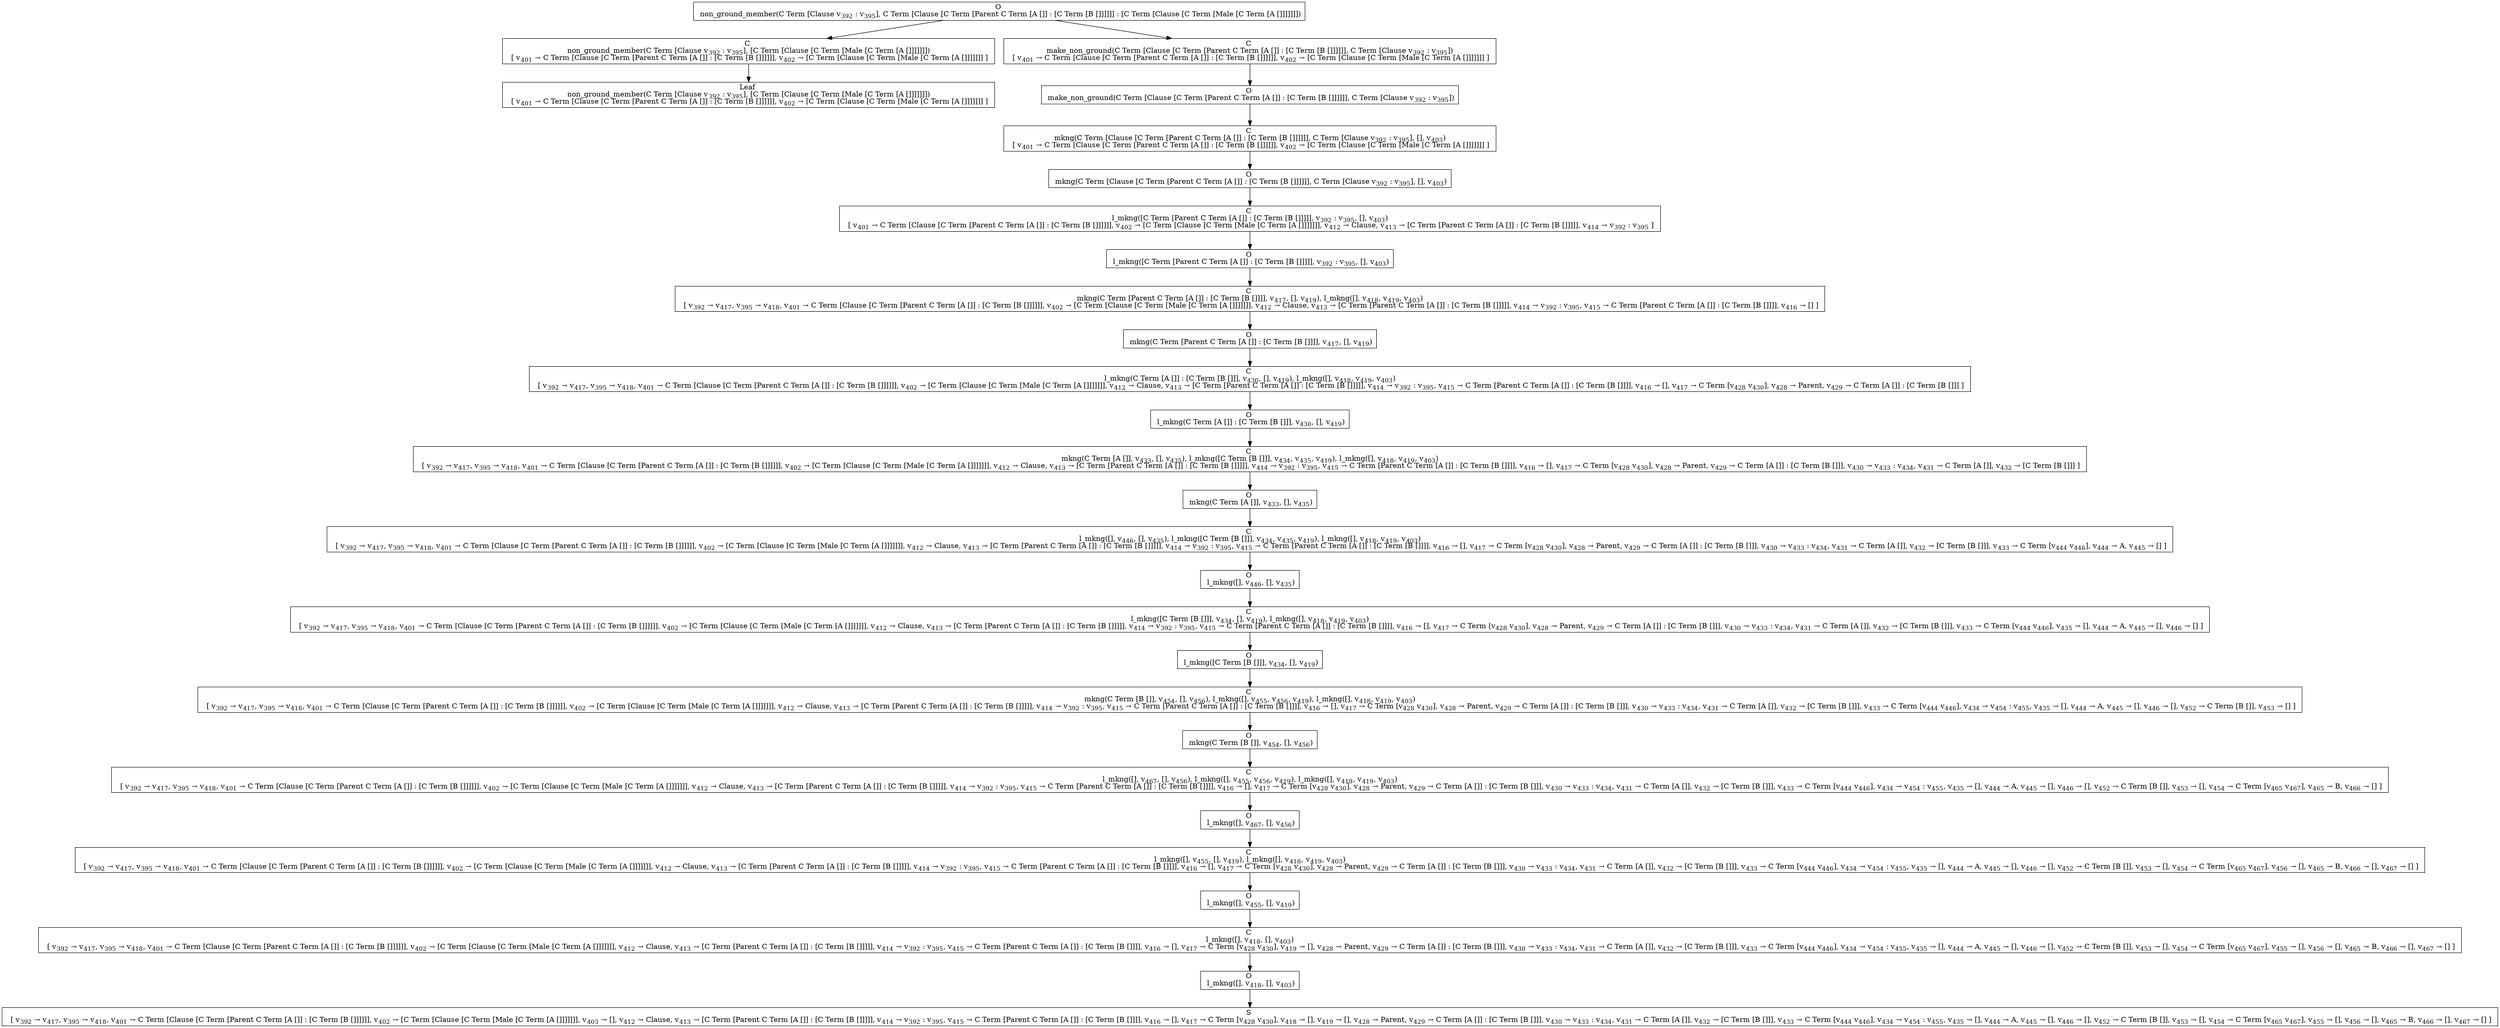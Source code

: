 digraph {
    graph [rankdir=TB
          ,bgcolor=transparent];
    node [shape=box
         ,fillcolor=white
         ,style=filled];
    0 [label=<O <BR/> non_ground_member(C Term [Clause v<SUB>392</SUB> : v<SUB>395</SUB>], C Term [Clause [C Term [Parent C Term [A []] : [C Term [B []]]]]] : [C Term [Clause [C Term [Male [C Term [A []]]]]]])>];
    1 [label=<C <BR/> non_ground_member(C Term [Clause v<SUB>392</SUB> : v<SUB>395</SUB>], [C Term [Clause [C Term [Male [C Term [A []]]]]]]) <BR/>  [ v<SUB>401</SUB> &rarr; C Term [Clause [C Term [Parent C Term [A []] : [C Term [B []]]]]], v<SUB>402</SUB> &rarr; [C Term [Clause [C Term [Male [C Term [A []]]]]]] ] >];
    2 [label=<C <BR/> make_non_ground(C Term [Clause [C Term [Parent C Term [A []] : [C Term [B []]]]]], C Term [Clause v<SUB>392</SUB> : v<SUB>395</SUB>]) <BR/>  [ v<SUB>401</SUB> &rarr; C Term [Clause [C Term [Parent C Term [A []] : [C Term [B []]]]]], v<SUB>402</SUB> &rarr; [C Term [Clause [C Term [Male [C Term [A []]]]]]] ] >];
    3 [label=<Leaf <BR/> non_ground_member(C Term [Clause v<SUB>392</SUB> : v<SUB>395</SUB>], [C Term [Clause [C Term [Male [C Term [A []]]]]]]) <BR/>  [ v<SUB>401</SUB> &rarr; C Term [Clause [C Term [Parent C Term [A []] : [C Term [B []]]]]], v<SUB>402</SUB> &rarr; [C Term [Clause [C Term [Male [C Term [A []]]]]]] ] >];
    4 [label=<O <BR/> make_non_ground(C Term [Clause [C Term [Parent C Term [A []] : [C Term [B []]]]]], C Term [Clause v<SUB>392</SUB> : v<SUB>395</SUB>])>];
    5 [label=<C <BR/> mkng(C Term [Clause [C Term [Parent C Term [A []] : [C Term [B []]]]]], C Term [Clause v<SUB>392</SUB> : v<SUB>395</SUB>], [], v<SUB>403</SUB>) <BR/>  [ v<SUB>401</SUB> &rarr; C Term [Clause [C Term [Parent C Term [A []] : [C Term [B []]]]]], v<SUB>402</SUB> &rarr; [C Term [Clause [C Term [Male [C Term [A []]]]]]] ] >];
    6 [label=<O <BR/> mkng(C Term [Clause [C Term [Parent C Term [A []] : [C Term [B []]]]]], C Term [Clause v<SUB>392</SUB> : v<SUB>395</SUB>], [], v<SUB>403</SUB>)>];
    7 [label=<C <BR/> l_mkng([C Term [Parent C Term [A []] : [C Term [B []]]]], v<SUB>392</SUB> : v<SUB>395</SUB>, [], v<SUB>403</SUB>) <BR/>  [ v<SUB>401</SUB> &rarr; C Term [Clause [C Term [Parent C Term [A []] : [C Term [B []]]]]], v<SUB>402</SUB> &rarr; [C Term [Clause [C Term [Male [C Term [A []]]]]]], v<SUB>412</SUB> &rarr; Clause, v<SUB>413</SUB> &rarr; [C Term [Parent C Term [A []] : [C Term [B []]]]], v<SUB>414</SUB> &rarr; v<SUB>392</SUB> : v<SUB>395</SUB> ] >];
    8 [label=<O <BR/> l_mkng([C Term [Parent C Term [A []] : [C Term [B []]]]], v<SUB>392</SUB> : v<SUB>395</SUB>, [], v<SUB>403</SUB>)>];
    9 [label=<C <BR/> mkng(C Term [Parent C Term [A []] : [C Term [B []]]], v<SUB>417</SUB>, [], v<SUB>419</SUB>), l_mkng([], v<SUB>418</SUB>, v<SUB>419</SUB>, v<SUB>403</SUB>) <BR/>  [ v<SUB>392</SUB> &rarr; v<SUB>417</SUB>, v<SUB>395</SUB> &rarr; v<SUB>418</SUB>, v<SUB>401</SUB> &rarr; C Term [Clause [C Term [Parent C Term [A []] : [C Term [B []]]]]], v<SUB>402</SUB> &rarr; [C Term [Clause [C Term [Male [C Term [A []]]]]]], v<SUB>412</SUB> &rarr; Clause, v<SUB>413</SUB> &rarr; [C Term [Parent C Term [A []] : [C Term [B []]]]], v<SUB>414</SUB> &rarr; v<SUB>392</SUB> : v<SUB>395</SUB>, v<SUB>415</SUB> &rarr; C Term [Parent C Term [A []] : [C Term [B []]]], v<SUB>416</SUB> &rarr; [] ] >];
    10 [label=<O <BR/> mkng(C Term [Parent C Term [A []] : [C Term [B []]]], v<SUB>417</SUB>, [], v<SUB>419</SUB>)>];
    11 [label=<C <BR/> l_mkng(C Term [A []] : [C Term [B []]], v<SUB>430</SUB>, [], v<SUB>419</SUB>), l_mkng([], v<SUB>418</SUB>, v<SUB>419</SUB>, v<SUB>403</SUB>) <BR/>  [ v<SUB>392</SUB> &rarr; v<SUB>417</SUB>, v<SUB>395</SUB> &rarr; v<SUB>418</SUB>, v<SUB>401</SUB> &rarr; C Term [Clause [C Term [Parent C Term [A []] : [C Term [B []]]]]], v<SUB>402</SUB> &rarr; [C Term [Clause [C Term [Male [C Term [A []]]]]]], v<SUB>412</SUB> &rarr; Clause, v<SUB>413</SUB> &rarr; [C Term [Parent C Term [A []] : [C Term [B []]]]], v<SUB>414</SUB> &rarr; v<SUB>392</SUB> : v<SUB>395</SUB>, v<SUB>415</SUB> &rarr; C Term [Parent C Term [A []] : [C Term [B []]]], v<SUB>416</SUB> &rarr; [], v<SUB>417</SUB> &rarr; C Term [v<SUB>428</SUB> v<SUB>430</SUB>], v<SUB>428</SUB> &rarr; Parent, v<SUB>429</SUB> &rarr; C Term [A []] : [C Term [B []]] ] >];
    12 [label=<O <BR/> l_mkng(C Term [A []] : [C Term [B []]], v<SUB>430</SUB>, [], v<SUB>419</SUB>)>];
    13 [label=<C <BR/> mkng(C Term [A []], v<SUB>433</SUB>, [], v<SUB>435</SUB>), l_mkng([C Term [B []]], v<SUB>434</SUB>, v<SUB>435</SUB>, v<SUB>419</SUB>), l_mkng([], v<SUB>418</SUB>, v<SUB>419</SUB>, v<SUB>403</SUB>) <BR/>  [ v<SUB>392</SUB> &rarr; v<SUB>417</SUB>, v<SUB>395</SUB> &rarr; v<SUB>418</SUB>, v<SUB>401</SUB> &rarr; C Term [Clause [C Term [Parent C Term [A []] : [C Term [B []]]]]], v<SUB>402</SUB> &rarr; [C Term [Clause [C Term [Male [C Term [A []]]]]]], v<SUB>412</SUB> &rarr; Clause, v<SUB>413</SUB> &rarr; [C Term [Parent C Term [A []] : [C Term [B []]]]], v<SUB>414</SUB> &rarr; v<SUB>392</SUB> : v<SUB>395</SUB>, v<SUB>415</SUB> &rarr; C Term [Parent C Term [A []] : [C Term [B []]]], v<SUB>416</SUB> &rarr; [], v<SUB>417</SUB> &rarr; C Term [v<SUB>428</SUB> v<SUB>430</SUB>], v<SUB>428</SUB> &rarr; Parent, v<SUB>429</SUB> &rarr; C Term [A []] : [C Term [B []]], v<SUB>430</SUB> &rarr; v<SUB>433</SUB> : v<SUB>434</SUB>, v<SUB>431</SUB> &rarr; C Term [A []], v<SUB>432</SUB> &rarr; [C Term [B []]] ] >];
    14 [label=<O <BR/> mkng(C Term [A []], v<SUB>433</SUB>, [], v<SUB>435</SUB>)>];
    15 [label=<C <BR/> l_mkng([], v<SUB>446</SUB>, [], v<SUB>435</SUB>), l_mkng([C Term [B []]], v<SUB>434</SUB>, v<SUB>435</SUB>, v<SUB>419</SUB>), l_mkng([], v<SUB>418</SUB>, v<SUB>419</SUB>, v<SUB>403</SUB>) <BR/>  [ v<SUB>392</SUB> &rarr; v<SUB>417</SUB>, v<SUB>395</SUB> &rarr; v<SUB>418</SUB>, v<SUB>401</SUB> &rarr; C Term [Clause [C Term [Parent C Term [A []] : [C Term [B []]]]]], v<SUB>402</SUB> &rarr; [C Term [Clause [C Term [Male [C Term [A []]]]]]], v<SUB>412</SUB> &rarr; Clause, v<SUB>413</SUB> &rarr; [C Term [Parent C Term [A []] : [C Term [B []]]]], v<SUB>414</SUB> &rarr; v<SUB>392</SUB> : v<SUB>395</SUB>, v<SUB>415</SUB> &rarr; C Term [Parent C Term [A []] : [C Term [B []]]], v<SUB>416</SUB> &rarr; [], v<SUB>417</SUB> &rarr; C Term [v<SUB>428</SUB> v<SUB>430</SUB>], v<SUB>428</SUB> &rarr; Parent, v<SUB>429</SUB> &rarr; C Term [A []] : [C Term [B []]], v<SUB>430</SUB> &rarr; v<SUB>433</SUB> : v<SUB>434</SUB>, v<SUB>431</SUB> &rarr; C Term [A []], v<SUB>432</SUB> &rarr; [C Term [B []]], v<SUB>433</SUB> &rarr; C Term [v<SUB>444</SUB> v<SUB>446</SUB>], v<SUB>444</SUB> &rarr; A, v<SUB>445</SUB> &rarr; [] ] >];
    16 [label=<O <BR/> l_mkng([], v<SUB>446</SUB>, [], v<SUB>435</SUB>)>];
    17 [label=<C <BR/> l_mkng([C Term [B []]], v<SUB>434</SUB>, [], v<SUB>419</SUB>), l_mkng([], v<SUB>418</SUB>, v<SUB>419</SUB>, v<SUB>403</SUB>) <BR/>  [ v<SUB>392</SUB> &rarr; v<SUB>417</SUB>, v<SUB>395</SUB> &rarr; v<SUB>418</SUB>, v<SUB>401</SUB> &rarr; C Term [Clause [C Term [Parent C Term [A []] : [C Term [B []]]]]], v<SUB>402</SUB> &rarr; [C Term [Clause [C Term [Male [C Term [A []]]]]]], v<SUB>412</SUB> &rarr; Clause, v<SUB>413</SUB> &rarr; [C Term [Parent C Term [A []] : [C Term [B []]]]], v<SUB>414</SUB> &rarr; v<SUB>392</SUB> : v<SUB>395</SUB>, v<SUB>415</SUB> &rarr; C Term [Parent C Term [A []] : [C Term [B []]]], v<SUB>416</SUB> &rarr; [], v<SUB>417</SUB> &rarr; C Term [v<SUB>428</SUB> v<SUB>430</SUB>], v<SUB>428</SUB> &rarr; Parent, v<SUB>429</SUB> &rarr; C Term [A []] : [C Term [B []]], v<SUB>430</SUB> &rarr; v<SUB>433</SUB> : v<SUB>434</SUB>, v<SUB>431</SUB> &rarr; C Term [A []], v<SUB>432</SUB> &rarr; [C Term [B []]], v<SUB>433</SUB> &rarr; C Term [v<SUB>444</SUB> v<SUB>446</SUB>], v<SUB>435</SUB> &rarr; [], v<SUB>444</SUB> &rarr; A, v<SUB>445</SUB> &rarr; [], v<SUB>446</SUB> &rarr; [] ] >];
    18 [label=<O <BR/> l_mkng([C Term [B []]], v<SUB>434</SUB>, [], v<SUB>419</SUB>)>];
    19 [label=<C <BR/> mkng(C Term [B []], v<SUB>454</SUB>, [], v<SUB>456</SUB>), l_mkng([], v<SUB>455</SUB>, v<SUB>456</SUB>, v<SUB>419</SUB>), l_mkng([], v<SUB>418</SUB>, v<SUB>419</SUB>, v<SUB>403</SUB>) <BR/>  [ v<SUB>392</SUB> &rarr; v<SUB>417</SUB>, v<SUB>395</SUB> &rarr; v<SUB>418</SUB>, v<SUB>401</SUB> &rarr; C Term [Clause [C Term [Parent C Term [A []] : [C Term [B []]]]]], v<SUB>402</SUB> &rarr; [C Term [Clause [C Term [Male [C Term [A []]]]]]], v<SUB>412</SUB> &rarr; Clause, v<SUB>413</SUB> &rarr; [C Term [Parent C Term [A []] : [C Term [B []]]]], v<SUB>414</SUB> &rarr; v<SUB>392</SUB> : v<SUB>395</SUB>, v<SUB>415</SUB> &rarr; C Term [Parent C Term [A []] : [C Term [B []]]], v<SUB>416</SUB> &rarr; [], v<SUB>417</SUB> &rarr; C Term [v<SUB>428</SUB> v<SUB>430</SUB>], v<SUB>428</SUB> &rarr; Parent, v<SUB>429</SUB> &rarr; C Term [A []] : [C Term [B []]], v<SUB>430</SUB> &rarr; v<SUB>433</SUB> : v<SUB>434</SUB>, v<SUB>431</SUB> &rarr; C Term [A []], v<SUB>432</SUB> &rarr; [C Term [B []]], v<SUB>433</SUB> &rarr; C Term [v<SUB>444</SUB> v<SUB>446</SUB>], v<SUB>434</SUB> &rarr; v<SUB>454</SUB> : v<SUB>455</SUB>, v<SUB>435</SUB> &rarr; [], v<SUB>444</SUB> &rarr; A, v<SUB>445</SUB> &rarr; [], v<SUB>446</SUB> &rarr; [], v<SUB>452</SUB> &rarr; C Term [B []], v<SUB>453</SUB> &rarr; [] ] >];
    20 [label=<O <BR/> mkng(C Term [B []], v<SUB>454</SUB>, [], v<SUB>456</SUB>)>];
    21 [label=<C <BR/> l_mkng([], v<SUB>467</SUB>, [], v<SUB>456</SUB>), l_mkng([], v<SUB>455</SUB>, v<SUB>456</SUB>, v<SUB>419</SUB>), l_mkng([], v<SUB>418</SUB>, v<SUB>419</SUB>, v<SUB>403</SUB>) <BR/>  [ v<SUB>392</SUB> &rarr; v<SUB>417</SUB>, v<SUB>395</SUB> &rarr; v<SUB>418</SUB>, v<SUB>401</SUB> &rarr; C Term [Clause [C Term [Parent C Term [A []] : [C Term [B []]]]]], v<SUB>402</SUB> &rarr; [C Term [Clause [C Term [Male [C Term [A []]]]]]], v<SUB>412</SUB> &rarr; Clause, v<SUB>413</SUB> &rarr; [C Term [Parent C Term [A []] : [C Term [B []]]]], v<SUB>414</SUB> &rarr; v<SUB>392</SUB> : v<SUB>395</SUB>, v<SUB>415</SUB> &rarr; C Term [Parent C Term [A []] : [C Term [B []]]], v<SUB>416</SUB> &rarr; [], v<SUB>417</SUB> &rarr; C Term [v<SUB>428</SUB> v<SUB>430</SUB>], v<SUB>428</SUB> &rarr; Parent, v<SUB>429</SUB> &rarr; C Term [A []] : [C Term [B []]], v<SUB>430</SUB> &rarr; v<SUB>433</SUB> : v<SUB>434</SUB>, v<SUB>431</SUB> &rarr; C Term [A []], v<SUB>432</SUB> &rarr; [C Term [B []]], v<SUB>433</SUB> &rarr; C Term [v<SUB>444</SUB> v<SUB>446</SUB>], v<SUB>434</SUB> &rarr; v<SUB>454</SUB> : v<SUB>455</SUB>, v<SUB>435</SUB> &rarr; [], v<SUB>444</SUB> &rarr; A, v<SUB>445</SUB> &rarr; [], v<SUB>446</SUB> &rarr; [], v<SUB>452</SUB> &rarr; C Term [B []], v<SUB>453</SUB> &rarr; [], v<SUB>454</SUB> &rarr; C Term [v<SUB>465</SUB> v<SUB>467</SUB>], v<SUB>465</SUB> &rarr; B, v<SUB>466</SUB> &rarr; [] ] >];
    22 [label=<O <BR/> l_mkng([], v<SUB>467</SUB>, [], v<SUB>456</SUB>)>];
    23 [label=<C <BR/> l_mkng([], v<SUB>455</SUB>, [], v<SUB>419</SUB>), l_mkng([], v<SUB>418</SUB>, v<SUB>419</SUB>, v<SUB>403</SUB>) <BR/>  [ v<SUB>392</SUB> &rarr; v<SUB>417</SUB>, v<SUB>395</SUB> &rarr; v<SUB>418</SUB>, v<SUB>401</SUB> &rarr; C Term [Clause [C Term [Parent C Term [A []] : [C Term [B []]]]]], v<SUB>402</SUB> &rarr; [C Term [Clause [C Term [Male [C Term [A []]]]]]], v<SUB>412</SUB> &rarr; Clause, v<SUB>413</SUB> &rarr; [C Term [Parent C Term [A []] : [C Term [B []]]]], v<SUB>414</SUB> &rarr; v<SUB>392</SUB> : v<SUB>395</SUB>, v<SUB>415</SUB> &rarr; C Term [Parent C Term [A []] : [C Term [B []]]], v<SUB>416</SUB> &rarr; [], v<SUB>417</SUB> &rarr; C Term [v<SUB>428</SUB> v<SUB>430</SUB>], v<SUB>428</SUB> &rarr; Parent, v<SUB>429</SUB> &rarr; C Term [A []] : [C Term [B []]], v<SUB>430</SUB> &rarr; v<SUB>433</SUB> : v<SUB>434</SUB>, v<SUB>431</SUB> &rarr; C Term [A []], v<SUB>432</SUB> &rarr; [C Term [B []]], v<SUB>433</SUB> &rarr; C Term [v<SUB>444</SUB> v<SUB>446</SUB>], v<SUB>434</SUB> &rarr; v<SUB>454</SUB> : v<SUB>455</SUB>, v<SUB>435</SUB> &rarr; [], v<SUB>444</SUB> &rarr; A, v<SUB>445</SUB> &rarr; [], v<SUB>446</SUB> &rarr; [], v<SUB>452</SUB> &rarr; C Term [B []], v<SUB>453</SUB> &rarr; [], v<SUB>454</SUB> &rarr; C Term [v<SUB>465</SUB> v<SUB>467</SUB>], v<SUB>456</SUB> &rarr; [], v<SUB>465</SUB> &rarr; B, v<SUB>466</SUB> &rarr; [], v<SUB>467</SUB> &rarr; [] ] >];
    24 [label=<O <BR/> l_mkng([], v<SUB>455</SUB>, [], v<SUB>419</SUB>)>];
    25 [label=<C <BR/> l_mkng([], v<SUB>418</SUB>, [], v<SUB>403</SUB>) <BR/>  [ v<SUB>392</SUB> &rarr; v<SUB>417</SUB>, v<SUB>395</SUB> &rarr; v<SUB>418</SUB>, v<SUB>401</SUB> &rarr; C Term [Clause [C Term [Parent C Term [A []] : [C Term [B []]]]]], v<SUB>402</SUB> &rarr; [C Term [Clause [C Term [Male [C Term [A []]]]]]], v<SUB>412</SUB> &rarr; Clause, v<SUB>413</SUB> &rarr; [C Term [Parent C Term [A []] : [C Term [B []]]]], v<SUB>414</SUB> &rarr; v<SUB>392</SUB> : v<SUB>395</SUB>, v<SUB>415</SUB> &rarr; C Term [Parent C Term [A []] : [C Term [B []]]], v<SUB>416</SUB> &rarr; [], v<SUB>417</SUB> &rarr; C Term [v<SUB>428</SUB> v<SUB>430</SUB>], v<SUB>419</SUB> &rarr; [], v<SUB>428</SUB> &rarr; Parent, v<SUB>429</SUB> &rarr; C Term [A []] : [C Term [B []]], v<SUB>430</SUB> &rarr; v<SUB>433</SUB> : v<SUB>434</SUB>, v<SUB>431</SUB> &rarr; C Term [A []], v<SUB>432</SUB> &rarr; [C Term [B []]], v<SUB>433</SUB> &rarr; C Term [v<SUB>444</SUB> v<SUB>446</SUB>], v<SUB>434</SUB> &rarr; v<SUB>454</SUB> : v<SUB>455</SUB>, v<SUB>435</SUB> &rarr; [], v<SUB>444</SUB> &rarr; A, v<SUB>445</SUB> &rarr; [], v<SUB>446</SUB> &rarr; [], v<SUB>452</SUB> &rarr; C Term [B []], v<SUB>453</SUB> &rarr; [], v<SUB>454</SUB> &rarr; C Term [v<SUB>465</SUB> v<SUB>467</SUB>], v<SUB>455</SUB> &rarr; [], v<SUB>456</SUB> &rarr; [], v<SUB>465</SUB> &rarr; B, v<SUB>466</SUB> &rarr; [], v<SUB>467</SUB> &rarr; [] ] >];
    26 [label=<O <BR/> l_mkng([], v<SUB>418</SUB>, [], v<SUB>403</SUB>)>];
    27 [label=<S <BR/>  [ v<SUB>392</SUB> &rarr; v<SUB>417</SUB>, v<SUB>395</SUB> &rarr; v<SUB>418</SUB>, v<SUB>401</SUB> &rarr; C Term [Clause [C Term [Parent C Term [A []] : [C Term [B []]]]]], v<SUB>402</SUB> &rarr; [C Term [Clause [C Term [Male [C Term [A []]]]]]], v<SUB>403</SUB> &rarr; [], v<SUB>412</SUB> &rarr; Clause, v<SUB>413</SUB> &rarr; [C Term [Parent C Term [A []] : [C Term [B []]]]], v<SUB>414</SUB> &rarr; v<SUB>392</SUB> : v<SUB>395</SUB>, v<SUB>415</SUB> &rarr; C Term [Parent C Term [A []] : [C Term [B []]]], v<SUB>416</SUB> &rarr; [], v<SUB>417</SUB> &rarr; C Term [v<SUB>428</SUB> v<SUB>430</SUB>], v<SUB>418</SUB> &rarr; [], v<SUB>419</SUB> &rarr; [], v<SUB>428</SUB> &rarr; Parent, v<SUB>429</SUB> &rarr; C Term [A []] : [C Term [B []]], v<SUB>430</SUB> &rarr; v<SUB>433</SUB> : v<SUB>434</SUB>, v<SUB>431</SUB> &rarr; C Term [A []], v<SUB>432</SUB> &rarr; [C Term [B []]], v<SUB>433</SUB> &rarr; C Term [v<SUB>444</SUB> v<SUB>446</SUB>], v<SUB>434</SUB> &rarr; v<SUB>454</SUB> : v<SUB>455</SUB>, v<SUB>435</SUB> &rarr; [], v<SUB>444</SUB> &rarr; A, v<SUB>445</SUB> &rarr; [], v<SUB>446</SUB> &rarr; [], v<SUB>452</SUB> &rarr; C Term [B []], v<SUB>453</SUB> &rarr; [], v<SUB>454</SUB> &rarr; C Term [v<SUB>465</SUB> v<SUB>467</SUB>], v<SUB>455</SUB> &rarr; [], v<SUB>456</SUB> &rarr; [], v<SUB>465</SUB> &rarr; B, v<SUB>466</SUB> &rarr; [], v<SUB>467</SUB> &rarr; [] ] >];
    0 -> 1 [label=""];
    0 -> 2 [label=""];
    1 -> 3 [label=""];
    2 -> 4 [label=""];
    4 -> 5 [label=""];
    5 -> 6 [label=""];
    6 -> 7 [label=""];
    7 -> 8 [label=""];
    8 -> 9 [label=""];
    9 -> 10 [label=""];
    10 -> 11 [label=""];
    11 -> 12 [label=""];
    12 -> 13 [label=""];
    13 -> 14 [label=""];
    14 -> 15 [label=""];
    15 -> 16 [label=""];
    16 -> 17 [label=""];
    17 -> 18 [label=""];
    18 -> 19 [label=""];
    19 -> 20 [label=""];
    20 -> 21 [label=""];
    21 -> 22 [label=""];
    22 -> 23 [label=""];
    23 -> 24 [label=""];
    24 -> 25 [label=""];
    25 -> 26 [label=""];
    26 -> 27 [label=""];
}